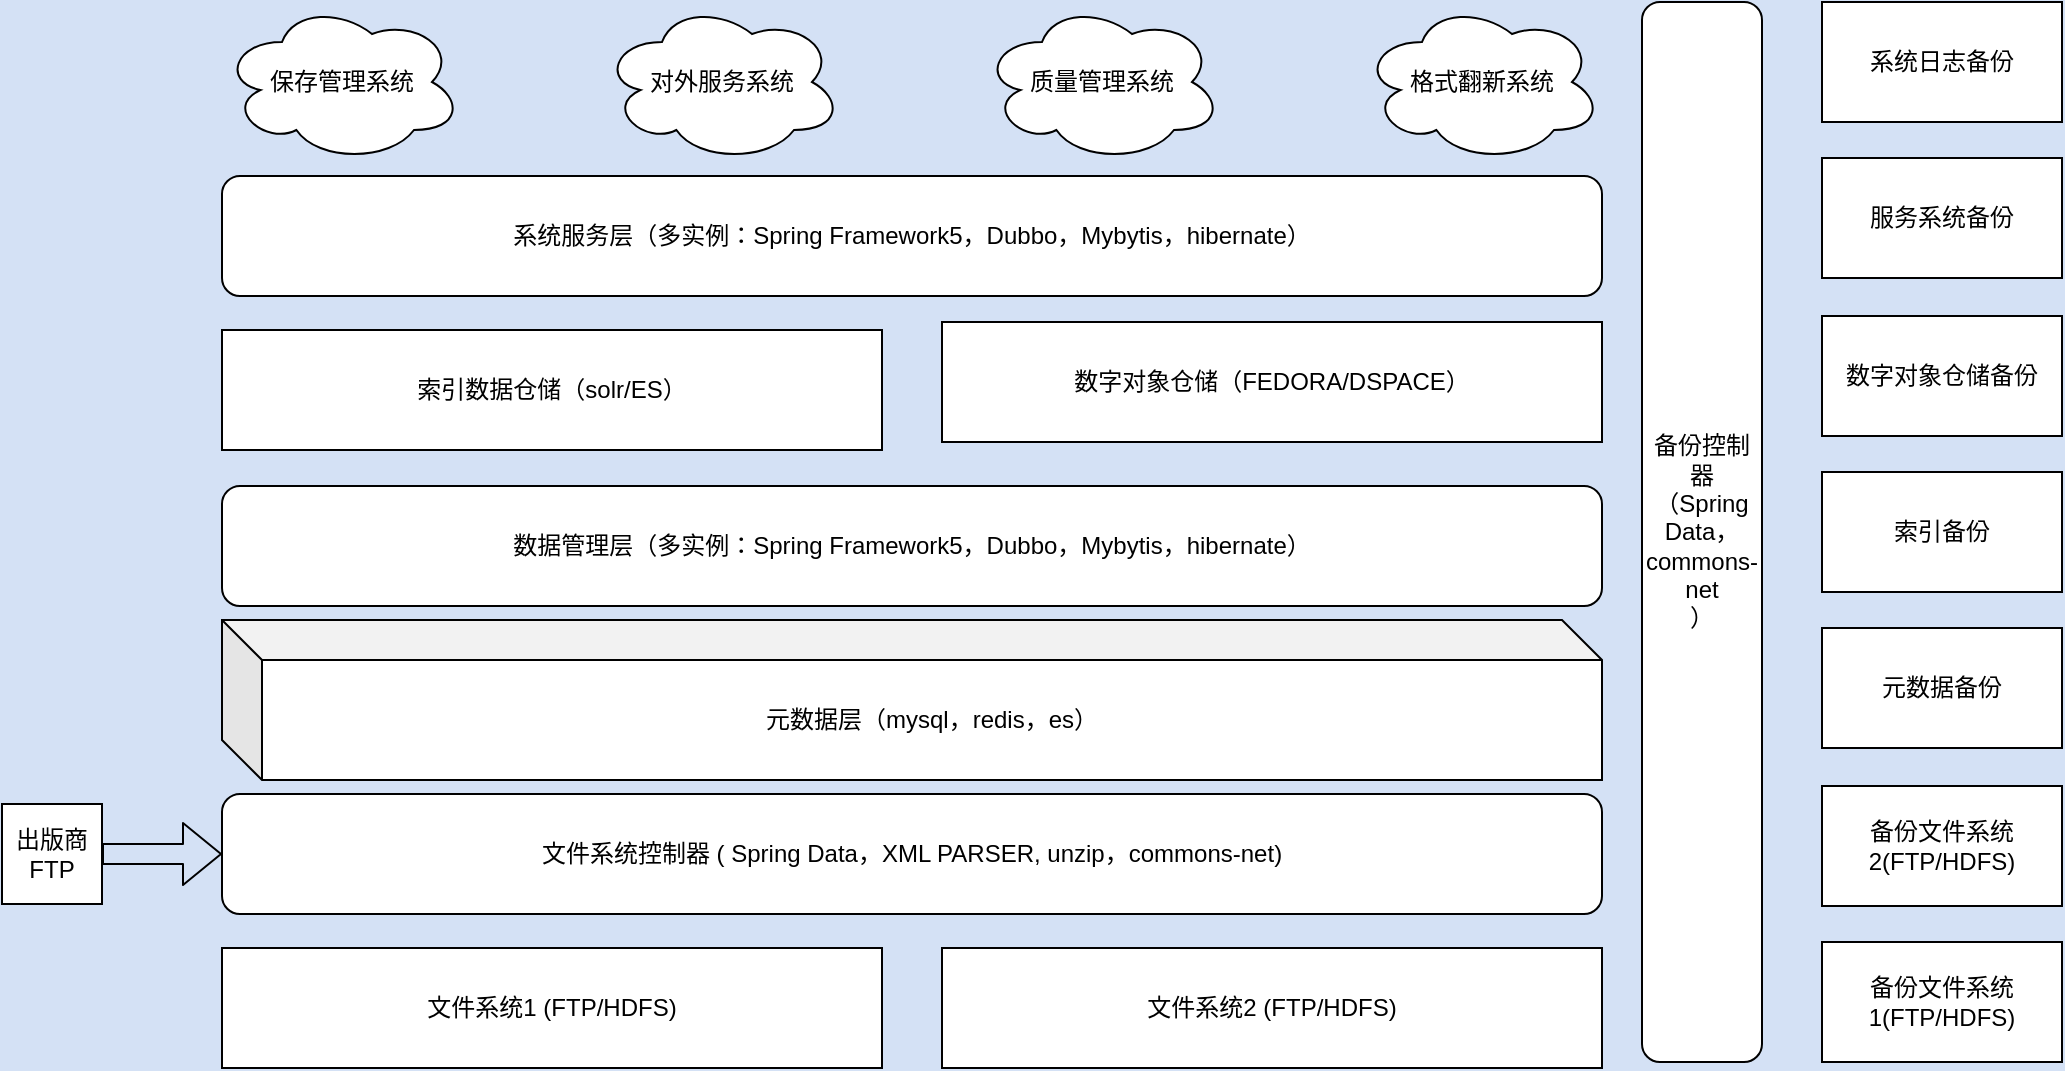 <mxfile version="10.6.0" type="github"><diagram name="Page-1" id="7a6c530e-6e37-e111-ec74-82921da8cc10"><mxGraphModel dx="988" dy="474" grid="1" gridSize="10" guides="1" tooltips="1" connect="1" arrows="1" fold="1" page="1" pageScale="1.5" pageWidth="1169" pageHeight="827" background="#D4E1F5" math="0" shadow="0"><root><mxCell id="0" style=";html=1;"/><mxCell id="1" style=";html=1;" parent="0"/><mxCell id="chhOXjVnaPrCdSi-Jgqd-2" value="出版商FTP" style="whiteSpace=wrap;html=1;aspect=fixed;" vertex="1" parent="1"><mxGeometry x="460" y="671" width="50" height="50" as="geometry"/></mxCell><mxCell id="chhOXjVnaPrCdSi-Jgqd-5" value="文件系统1 (FTP/HDFS)" style="rounded=0;whiteSpace=wrap;html=1;" vertex="1" parent="1"><mxGeometry x="570" y="743" width="330" height="60" as="geometry"/></mxCell><mxCell id="chhOXjVnaPrCdSi-Jgqd-7" value="文件系统2 (FTP/HDFS)" style="rounded=0;whiteSpace=wrap;html=1;" vertex="1" parent="1"><mxGeometry x="930" y="743" width="330" height="60" as="geometry"/></mxCell><mxCell id="chhOXjVnaPrCdSi-Jgqd-8" value="文件系统控制器 ( Spring Data，XML PARSER, unzip，&lt;span&gt;commons-net&lt;/span&gt;)" style="rounded=1;whiteSpace=wrap;html=1;" vertex="1" parent="1"><mxGeometry x="570" y="666" width="690" height="60" as="geometry"/></mxCell><mxCell id="chhOXjVnaPrCdSi-Jgqd-10" value="" style="shape=flexArrow;endArrow=classic;html=1;entryX=0;entryY=0.5;entryDx=0;entryDy=0;" edge="1" parent="1" source="chhOXjVnaPrCdSi-Jgqd-2" target="chhOXjVnaPrCdSi-Jgqd-8"><mxGeometry width="50" height="50" relative="1" as="geometry"><mxPoint x="510" y="695" as="sourcePoint"/><mxPoint x="560" y="645" as="targetPoint"/></mxGeometry></mxCell><mxCell id="chhOXjVnaPrCdSi-Jgqd-15" value="备份控制器（Spring Data，commons-net&lt;br&gt;）" style="rounded=1;whiteSpace=wrap;html=1;direction=south;" vertex="1" parent="1"><mxGeometry x="1280" y="270" width="60" height="530" as="geometry"/></mxCell><mxCell id="chhOXjVnaPrCdSi-Jgqd-16" value="备份文件系统1(FTP/HDFS)" style="rounded=0;whiteSpace=wrap;html=1;" vertex="1" parent="1"><mxGeometry x="1370" y="740" width="120" height="60" as="geometry"/></mxCell><mxCell id="chhOXjVnaPrCdSi-Jgqd-18" value="备份文件系统2(FTP/HDFS)" style="rounded=0;whiteSpace=wrap;html=1;" vertex="1" parent="1"><mxGeometry x="1370" y="662" width="120" height="60" as="geometry"/></mxCell><mxCell id="chhOXjVnaPrCdSi-Jgqd-23" value="元数据层（mysql，redis，es）" style="shape=cube;whiteSpace=wrap;html=1;boundedLbl=1;backgroundOutline=1;darkOpacity=0.05;darkOpacity2=0.1;" vertex="1" parent="1"><mxGeometry x="570" y="579" width="690" height="80" as="geometry"/></mxCell><mxCell id="chhOXjVnaPrCdSi-Jgqd-25" value="索引数据仓储（solr/ES）" style="rounded=0;whiteSpace=wrap;html=1;" vertex="1" parent="1"><mxGeometry x="570" y="434" width="330" height="60" as="geometry"/></mxCell><mxCell id="chhOXjVnaPrCdSi-Jgqd-26" value="数字对象仓储（FEDORA/DSPACE）" style="rounded=0;whiteSpace=wrap;html=1;" vertex="1" parent="1"><mxGeometry x="930" y="430" width="330" height="60" as="geometry"/></mxCell><mxCell id="chhOXjVnaPrCdSi-Jgqd-27" value="元数据备份" style="rounded=0;whiteSpace=wrap;html=1;" vertex="1" parent="1"><mxGeometry x="1370" y="583" width="120" height="60" as="geometry"/></mxCell><mxCell id="chhOXjVnaPrCdSi-Jgqd-28" value="索引备份" style="rounded=0;whiteSpace=wrap;html=1;" vertex="1" parent="1"><mxGeometry x="1370" y="505" width="120" height="60" as="geometry"/></mxCell><mxCell id="chhOXjVnaPrCdSi-Jgqd-29" value="数字对象仓储备份" style="rounded=0;whiteSpace=wrap;html=1;" vertex="1" parent="1"><mxGeometry x="1370" y="427" width="120" height="60" as="geometry"/></mxCell><mxCell id="chhOXjVnaPrCdSi-Jgqd-33" value="数据管理层（多实例：Spring Framework5，Dubbo，Mybytis，hibernate）" style="rounded=1;whiteSpace=wrap;html=1;" vertex="1" parent="1"><mxGeometry x="570" y="512" width="690" height="60" as="geometry"/></mxCell><mxCell id="chhOXjVnaPrCdSi-Jgqd-36" value="保存管理系统" style="ellipse;shape=cloud;whiteSpace=wrap;html=1;" vertex="1" parent="1"><mxGeometry x="570" y="270" width="120" height="80" as="geometry"/></mxCell><mxCell id="chhOXjVnaPrCdSi-Jgqd-37" value="对外服务系统" style="ellipse;shape=cloud;whiteSpace=wrap;html=1;" vertex="1" parent="1"><mxGeometry x="760" y="270" width="120" height="80" as="geometry"/></mxCell><mxCell id="chhOXjVnaPrCdSi-Jgqd-38" value="质量管理系统" style="ellipse;shape=cloud;whiteSpace=wrap;html=1;" vertex="1" parent="1"><mxGeometry x="950" y="270" width="120" height="80" as="geometry"/></mxCell><mxCell id="chhOXjVnaPrCdSi-Jgqd-39" value="格式翻新系统" style="ellipse;shape=cloud;whiteSpace=wrap;html=1;" vertex="1" parent="1"><mxGeometry x="1140" y="270" width="120" height="80" as="geometry"/></mxCell><mxCell id="chhOXjVnaPrCdSi-Jgqd-40" value="服务系统备份" style="rounded=0;whiteSpace=wrap;html=1;" vertex="1" parent="1"><mxGeometry x="1370" y="348" width="120" height="60" as="geometry"/></mxCell><mxCell id="chhOXjVnaPrCdSi-Jgqd-41" value="系统日志备份" style="rounded=0;whiteSpace=wrap;html=1;" vertex="1" parent="1"><mxGeometry x="1370" y="270" width="120" height="60" as="geometry"/></mxCell><mxCell id="chhOXjVnaPrCdSi-Jgqd-48" value="系统服务层（多实例：Spring Framework5，Dubbo，Mybytis，hibernate）" style="rounded=1;whiteSpace=wrap;html=1;" vertex="1" parent="1"><mxGeometry x="570" y="357" width="690" height="60" as="geometry"/></mxCell></root></mxGraphModel></diagram></mxfile>